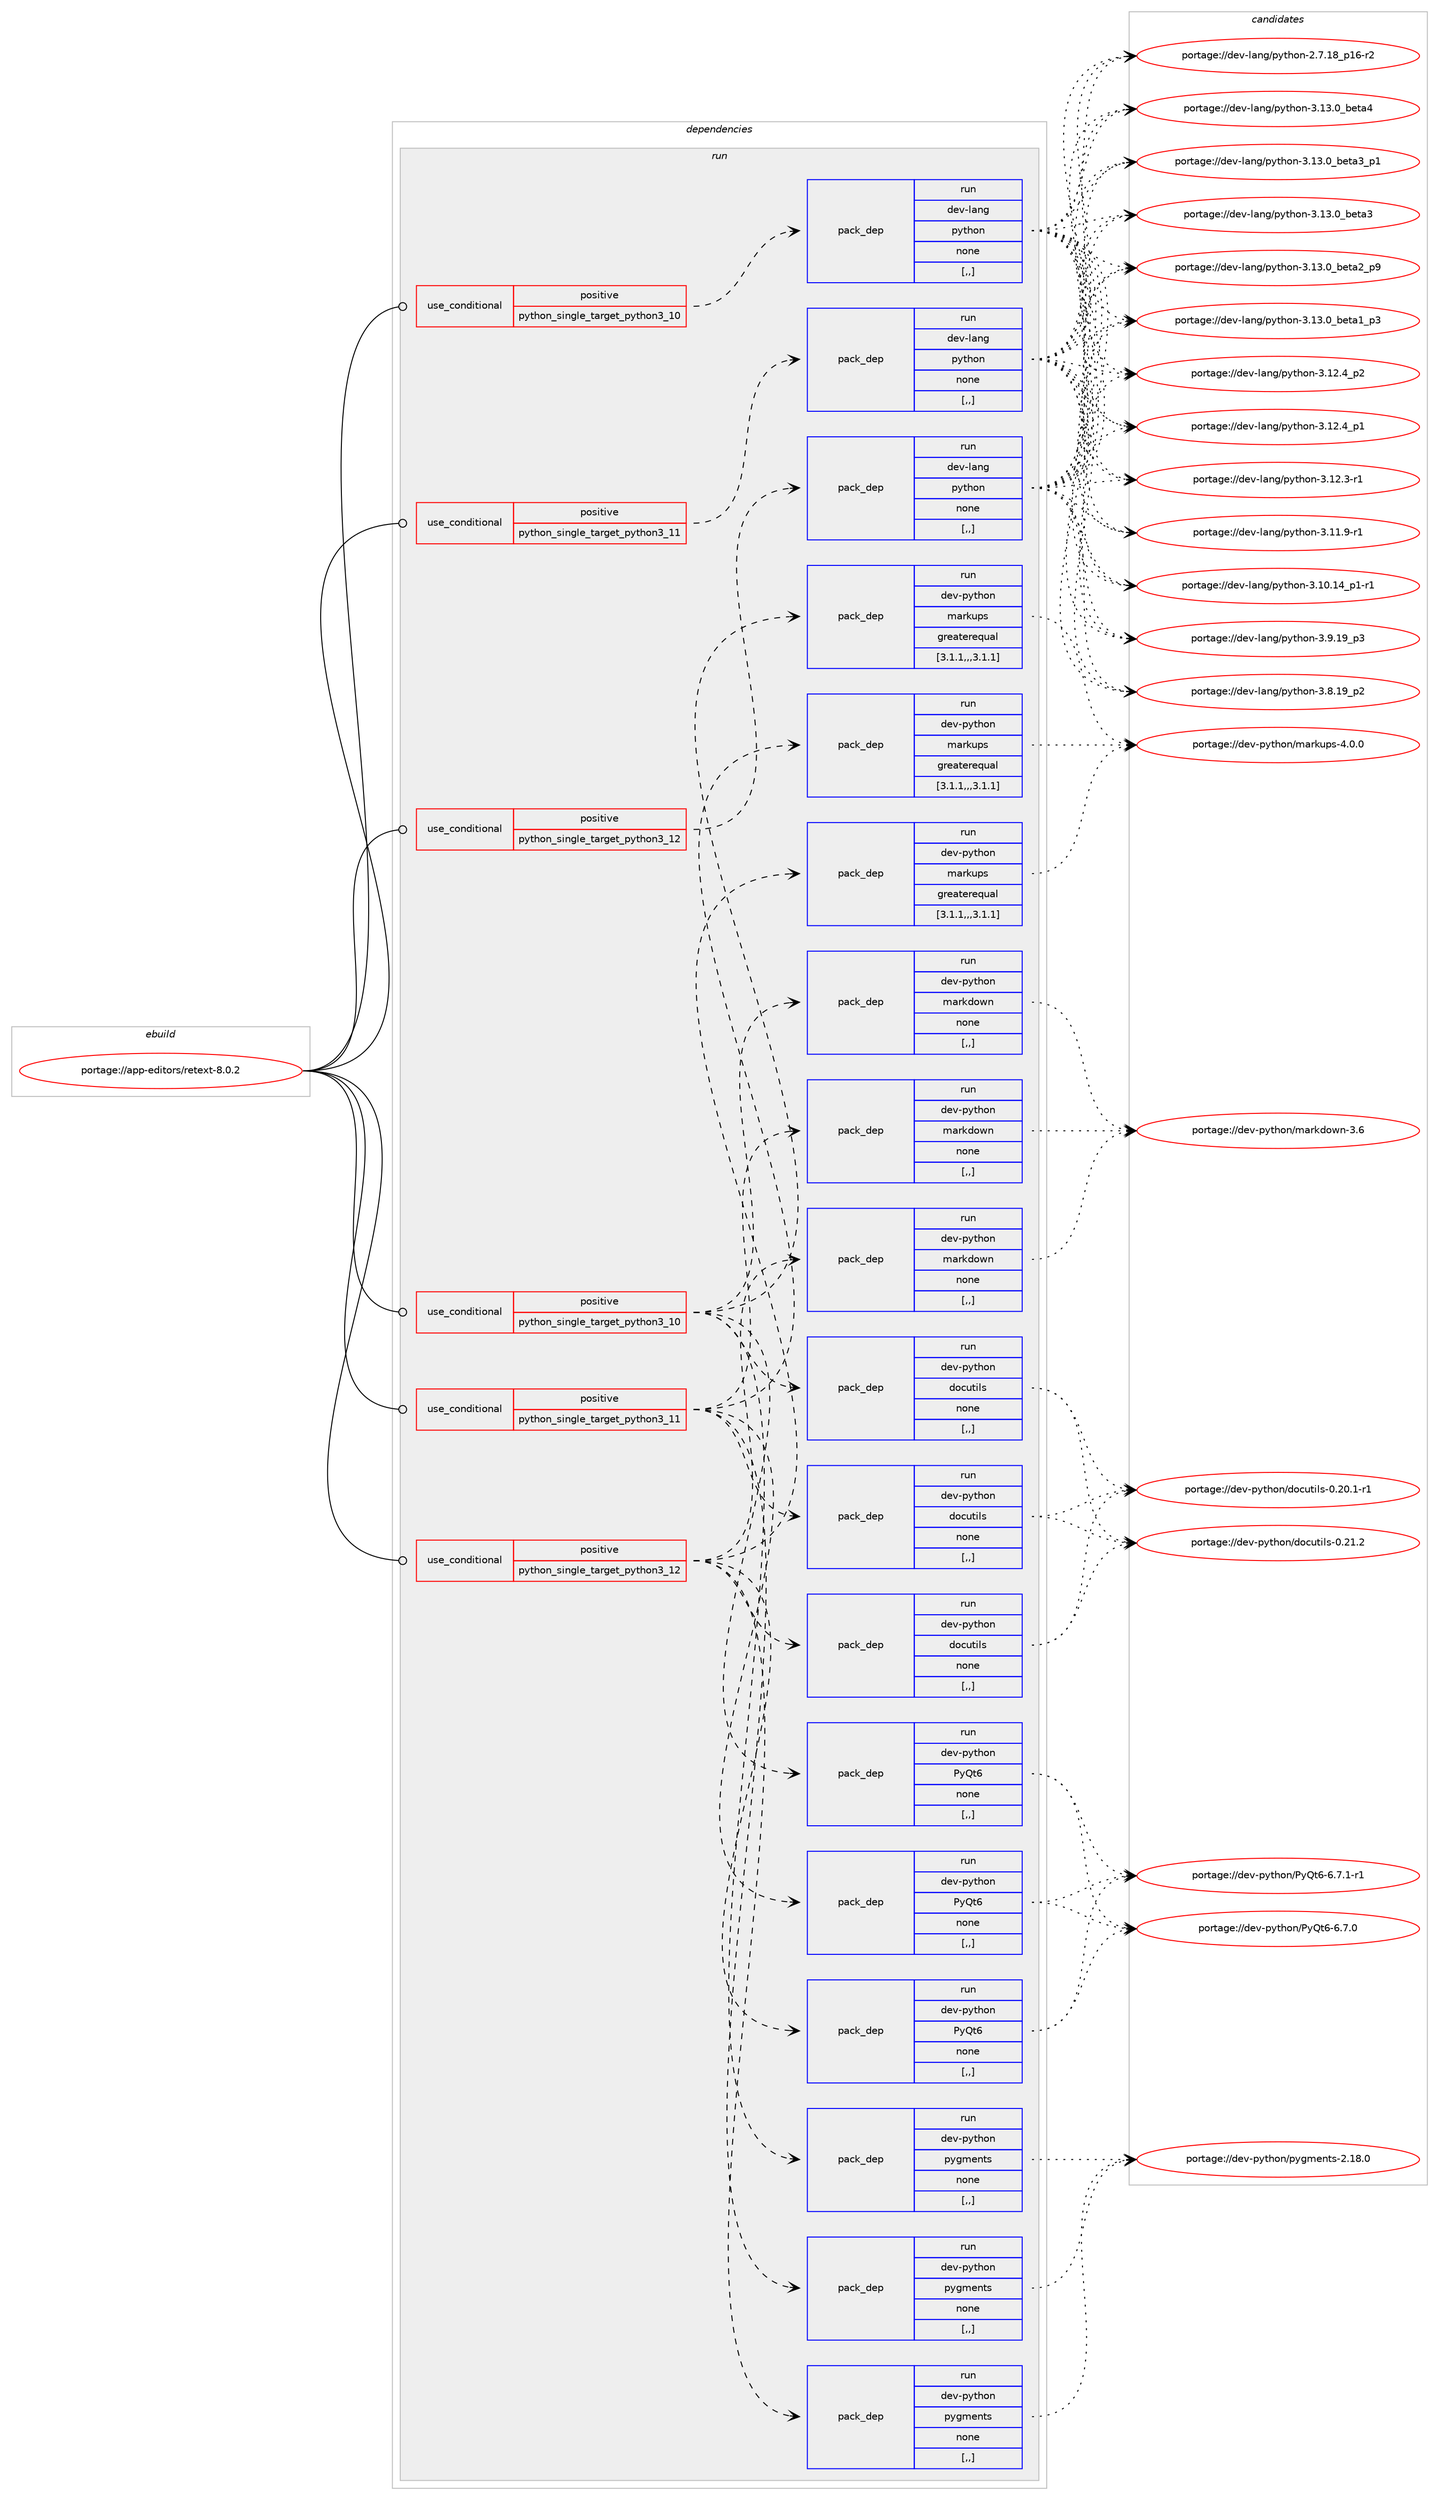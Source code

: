 digraph prolog {

# *************
# Graph options
# *************

newrank=true;
concentrate=true;
compound=true;
graph [rankdir=LR,fontname=Helvetica,fontsize=10,ranksep=1.5];#, ranksep=2.5, nodesep=0.2];
edge  [arrowhead=vee];
node  [fontname=Helvetica,fontsize=10];

# **********
# The ebuild
# **********

subgraph cluster_leftcol {
color=gray;
label=<<i>ebuild</i>>;
id [label="portage://app-editors/retext-8.0.2", color=red, width=4, href="../app-editors/retext-8.0.2.svg"];
}

# ****************
# The dependencies
# ****************

subgraph cluster_midcol {
color=gray;
label=<<i>dependencies</i>>;
subgraph cluster_compile {
fillcolor="#eeeeee";
style=filled;
label=<<i>compile</i>>;
}
subgraph cluster_compileandrun {
fillcolor="#eeeeee";
style=filled;
label=<<i>compile and run</i>>;
}
subgraph cluster_run {
fillcolor="#eeeeee";
style=filled;
label=<<i>run</i>>;
subgraph cond5631 {
dependency20612 [label=<<TABLE BORDER="0" CELLBORDER="1" CELLSPACING="0" CELLPADDING="4"><TR><TD ROWSPAN="3" CELLPADDING="10">use_conditional</TD></TR><TR><TD>positive</TD></TR><TR><TD>python_single_target_python3_10</TD></TR></TABLE>>, shape=none, color=red];
subgraph pack14854 {
dependency20613 [label=<<TABLE BORDER="0" CELLBORDER="1" CELLSPACING="0" CELLPADDING="4" WIDTH="220"><TR><TD ROWSPAN="6" CELLPADDING="30">pack_dep</TD></TR><TR><TD WIDTH="110">run</TD></TR><TR><TD>dev-lang</TD></TR><TR><TD>python</TD></TR><TR><TD>none</TD></TR><TR><TD>[,,]</TD></TR></TABLE>>, shape=none, color=blue];
}
dependency20612:e -> dependency20613:w [weight=20,style="dashed",arrowhead="vee"];
}
id:e -> dependency20612:w [weight=20,style="solid",arrowhead="odot"];
subgraph cond5632 {
dependency20614 [label=<<TABLE BORDER="0" CELLBORDER="1" CELLSPACING="0" CELLPADDING="4"><TR><TD ROWSPAN="3" CELLPADDING="10">use_conditional</TD></TR><TR><TD>positive</TD></TR><TR><TD>python_single_target_python3_10</TD></TR></TABLE>>, shape=none, color=red];
subgraph pack14855 {
dependency20615 [label=<<TABLE BORDER="0" CELLBORDER="1" CELLSPACING="0" CELLPADDING="4" WIDTH="220"><TR><TD ROWSPAN="6" CELLPADDING="30">pack_dep</TD></TR><TR><TD WIDTH="110">run</TD></TR><TR><TD>dev-python</TD></TR><TR><TD>docutils</TD></TR><TR><TD>none</TD></TR><TR><TD>[,,]</TD></TR></TABLE>>, shape=none, color=blue];
}
dependency20614:e -> dependency20615:w [weight=20,style="dashed",arrowhead="vee"];
subgraph pack14856 {
dependency20616 [label=<<TABLE BORDER="0" CELLBORDER="1" CELLSPACING="0" CELLPADDING="4" WIDTH="220"><TR><TD ROWSPAN="6" CELLPADDING="30">pack_dep</TD></TR><TR><TD WIDTH="110">run</TD></TR><TR><TD>dev-python</TD></TR><TR><TD>markdown</TD></TR><TR><TD>none</TD></TR><TR><TD>[,,]</TD></TR></TABLE>>, shape=none, color=blue];
}
dependency20614:e -> dependency20616:w [weight=20,style="dashed",arrowhead="vee"];
subgraph pack14857 {
dependency20617 [label=<<TABLE BORDER="0" CELLBORDER="1" CELLSPACING="0" CELLPADDING="4" WIDTH="220"><TR><TD ROWSPAN="6" CELLPADDING="30">pack_dep</TD></TR><TR><TD WIDTH="110">run</TD></TR><TR><TD>dev-python</TD></TR><TR><TD>markups</TD></TR><TR><TD>greaterequal</TD></TR><TR><TD>[3.1.1,,,3.1.1]</TD></TR></TABLE>>, shape=none, color=blue];
}
dependency20614:e -> dependency20617:w [weight=20,style="dashed",arrowhead="vee"];
subgraph pack14858 {
dependency20618 [label=<<TABLE BORDER="0" CELLBORDER="1" CELLSPACING="0" CELLPADDING="4" WIDTH="220"><TR><TD ROWSPAN="6" CELLPADDING="30">pack_dep</TD></TR><TR><TD WIDTH="110">run</TD></TR><TR><TD>dev-python</TD></TR><TR><TD>pygments</TD></TR><TR><TD>none</TD></TR><TR><TD>[,,]</TD></TR></TABLE>>, shape=none, color=blue];
}
dependency20614:e -> dependency20618:w [weight=20,style="dashed",arrowhead="vee"];
subgraph pack14859 {
dependency20619 [label=<<TABLE BORDER="0" CELLBORDER="1" CELLSPACING="0" CELLPADDING="4" WIDTH="220"><TR><TD ROWSPAN="6" CELLPADDING="30">pack_dep</TD></TR><TR><TD WIDTH="110">run</TD></TR><TR><TD>dev-python</TD></TR><TR><TD>PyQt6</TD></TR><TR><TD>none</TD></TR><TR><TD>[,,]</TD></TR></TABLE>>, shape=none, color=blue];
}
dependency20614:e -> dependency20619:w [weight=20,style="dashed",arrowhead="vee"];
}
id:e -> dependency20614:w [weight=20,style="solid",arrowhead="odot"];
subgraph cond5633 {
dependency20620 [label=<<TABLE BORDER="0" CELLBORDER="1" CELLSPACING="0" CELLPADDING="4"><TR><TD ROWSPAN="3" CELLPADDING="10">use_conditional</TD></TR><TR><TD>positive</TD></TR><TR><TD>python_single_target_python3_11</TD></TR></TABLE>>, shape=none, color=red];
subgraph pack14860 {
dependency20621 [label=<<TABLE BORDER="0" CELLBORDER="1" CELLSPACING="0" CELLPADDING="4" WIDTH="220"><TR><TD ROWSPAN="6" CELLPADDING="30">pack_dep</TD></TR><TR><TD WIDTH="110">run</TD></TR><TR><TD>dev-lang</TD></TR><TR><TD>python</TD></TR><TR><TD>none</TD></TR><TR><TD>[,,]</TD></TR></TABLE>>, shape=none, color=blue];
}
dependency20620:e -> dependency20621:w [weight=20,style="dashed",arrowhead="vee"];
}
id:e -> dependency20620:w [weight=20,style="solid",arrowhead="odot"];
subgraph cond5634 {
dependency20622 [label=<<TABLE BORDER="0" CELLBORDER="1" CELLSPACING="0" CELLPADDING="4"><TR><TD ROWSPAN="3" CELLPADDING="10">use_conditional</TD></TR><TR><TD>positive</TD></TR><TR><TD>python_single_target_python3_11</TD></TR></TABLE>>, shape=none, color=red];
subgraph pack14861 {
dependency20623 [label=<<TABLE BORDER="0" CELLBORDER="1" CELLSPACING="0" CELLPADDING="4" WIDTH="220"><TR><TD ROWSPAN="6" CELLPADDING="30">pack_dep</TD></TR><TR><TD WIDTH="110">run</TD></TR><TR><TD>dev-python</TD></TR><TR><TD>docutils</TD></TR><TR><TD>none</TD></TR><TR><TD>[,,]</TD></TR></TABLE>>, shape=none, color=blue];
}
dependency20622:e -> dependency20623:w [weight=20,style="dashed",arrowhead="vee"];
subgraph pack14862 {
dependency20624 [label=<<TABLE BORDER="0" CELLBORDER="1" CELLSPACING="0" CELLPADDING="4" WIDTH="220"><TR><TD ROWSPAN="6" CELLPADDING="30">pack_dep</TD></TR><TR><TD WIDTH="110">run</TD></TR><TR><TD>dev-python</TD></TR><TR><TD>markdown</TD></TR><TR><TD>none</TD></TR><TR><TD>[,,]</TD></TR></TABLE>>, shape=none, color=blue];
}
dependency20622:e -> dependency20624:w [weight=20,style="dashed",arrowhead="vee"];
subgraph pack14863 {
dependency20625 [label=<<TABLE BORDER="0" CELLBORDER="1" CELLSPACING="0" CELLPADDING="4" WIDTH="220"><TR><TD ROWSPAN="6" CELLPADDING="30">pack_dep</TD></TR><TR><TD WIDTH="110">run</TD></TR><TR><TD>dev-python</TD></TR><TR><TD>markups</TD></TR><TR><TD>greaterequal</TD></TR><TR><TD>[3.1.1,,,3.1.1]</TD></TR></TABLE>>, shape=none, color=blue];
}
dependency20622:e -> dependency20625:w [weight=20,style="dashed",arrowhead="vee"];
subgraph pack14864 {
dependency20626 [label=<<TABLE BORDER="0" CELLBORDER="1" CELLSPACING="0" CELLPADDING="4" WIDTH="220"><TR><TD ROWSPAN="6" CELLPADDING="30">pack_dep</TD></TR><TR><TD WIDTH="110">run</TD></TR><TR><TD>dev-python</TD></TR><TR><TD>pygments</TD></TR><TR><TD>none</TD></TR><TR><TD>[,,]</TD></TR></TABLE>>, shape=none, color=blue];
}
dependency20622:e -> dependency20626:w [weight=20,style="dashed",arrowhead="vee"];
subgraph pack14865 {
dependency20627 [label=<<TABLE BORDER="0" CELLBORDER="1" CELLSPACING="0" CELLPADDING="4" WIDTH="220"><TR><TD ROWSPAN="6" CELLPADDING="30">pack_dep</TD></TR><TR><TD WIDTH="110">run</TD></TR><TR><TD>dev-python</TD></TR><TR><TD>PyQt6</TD></TR><TR><TD>none</TD></TR><TR><TD>[,,]</TD></TR></TABLE>>, shape=none, color=blue];
}
dependency20622:e -> dependency20627:w [weight=20,style="dashed",arrowhead="vee"];
}
id:e -> dependency20622:w [weight=20,style="solid",arrowhead="odot"];
subgraph cond5635 {
dependency20628 [label=<<TABLE BORDER="0" CELLBORDER="1" CELLSPACING="0" CELLPADDING="4"><TR><TD ROWSPAN="3" CELLPADDING="10">use_conditional</TD></TR><TR><TD>positive</TD></TR><TR><TD>python_single_target_python3_12</TD></TR></TABLE>>, shape=none, color=red];
subgraph pack14866 {
dependency20629 [label=<<TABLE BORDER="0" CELLBORDER="1" CELLSPACING="0" CELLPADDING="4" WIDTH="220"><TR><TD ROWSPAN="6" CELLPADDING="30">pack_dep</TD></TR><TR><TD WIDTH="110">run</TD></TR><TR><TD>dev-lang</TD></TR><TR><TD>python</TD></TR><TR><TD>none</TD></TR><TR><TD>[,,]</TD></TR></TABLE>>, shape=none, color=blue];
}
dependency20628:e -> dependency20629:w [weight=20,style="dashed",arrowhead="vee"];
}
id:e -> dependency20628:w [weight=20,style="solid",arrowhead="odot"];
subgraph cond5636 {
dependency20630 [label=<<TABLE BORDER="0" CELLBORDER="1" CELLSPACING="0" CELLPADDING="4"><TR><TD ROWSPAN="3" CELLPADDING="10">use_conditional</TD></TR><TR><TD>positive</TD></TR><TR><TD>python_single_target_python3_12</TD></TR></TABLE>>, shape=none, color=red];
subgraph pack14867 {
dependency20631 [label=<<TABLE BORDER="0" CELLBORDER="1" CELLSPACING="0" CELLPADDING="4" WIDTH="220"><TR><TD ROWSPAN="6" CELLPADDING="30">pack_dep</TD></TR><TR><TD WIDTH="110">run</TD></TR><TR><TD>dev-python</TD></TR><TR><TD>docutils</TD></TR><TR><TD>none</TD></TR><TR><TD>[,,]</TD></TR></TABLE>>, shape=none, color=blue];
}
dependency20630:e -> dependency20631:w [weight=20,style="dashed",arrowhead="vee"];
subgraph pack14868 {
dependency20632 [label=<<TABLE BORDER="0" CELLBORDER="1" CELLSPACING="0" CELLPADDING="4" WIDTH="220"><TR><TD ROWSPAN="6" CELLPADDING="30">pack_dep</TD></TR><TR><TD WIDTH="110">run</TD></TR><TR><TD>dev-python</TD></TR><TR><TD>markdown</TD></TR><TR><TD>none</TD></TR><TR><TD>[,,]</TD></TR></TABLE>>, shape=none, color=blue];
}
dependency20630:e -> dependency20632:w [weight=20,style="dashed",arrowhead="vee"];
subgraph pack14869 {
dependency20633 [label=<<TABLE BORDER="0" CELLBORDER="1" CELLSPACING="0" CELLPADDING="4" WIDTH="220"><TR><TD ROWSPAN="6" CELLPADDING="30">pack_dep</TD></TR><TR><TD WIDTH="110">run</TD></TR><TR><TD>dev-python</TD></TR><TR><TD>markups</TD></TR><TR><TD>greaterequal</TD></TR><TR><TD>[3.1.1,,,3.1.1]</TD></TR></TABLE>>, shape=none, color=blue];
}
dependency20630:e -> dependency20633:w [weight=20,style="dashed",arrowhead="vee"];
subgraph pack14870 {
dependency20634 [label=<<TABLE BORDER="0" CELLBORDER="1" CELLSPACING="0" CELLPADDING="4" WIDTH="220"><TR><TD ROWSPAN="6" CELLPADDING="30">pack_dep</TD></TR><TR><TD WIDTH="110">run</TD></TR><TR><TD>dev-python</TD></TR><TR><TD>pygments</TD></TR><TR><TD>none</TD></TR><TR><TD>[,,]</TD></TR></TABLE>>, shape=none, color=blue];
}
dependency20630:e -> dependency20634:w [weight=20,style="dashed",arrowhead="vee"];
subgraph pack14871 {
dependency20635 [label=<<TABLE BORDER="0" CELLBORDER="1" CELLSPACING="0" CELLPADDING="4" WIDTH="220"><TR><TD ROWSPAN="6" CELLPADDING="30">pack_dep</TD></TR><TR><TD WIDTH="110">run</TD></TR><TR><TD>dev-python</TD></TR><TR><TD>PyQt6</TD></TR><TR><TD>none</TD></TR><TR><TD>[,,]</TD></TR></TABLE>>, shape=none, color=blue];
}
dependency20630:e -> dependency20635:w [weight=20,style="dashed",arrowhead="vee"];
}
id:e -> dependency20630:w [weight=20,style="solid",arrowhead="odot"];
}
}

# **************
# The candidates
# **************

subgraph cluster_choices {
rank=same;
color=gray;
label=<<i>candidates</i>>;

subgraph choice14854 {
color=black;
nodesep=1;
choice1001011184510897110103471121211161041111104551464951464895981011169752 [label="portage://dev-lang/python-3.13.0_beta4", color=red, width=4,href="../dev-lang/python-3.13.0_beta4.svg"];
choice10010111845108971101034711212111610411111045514649514648959810111697519511249 [label="portage://dev-lang/python-3.13.0_beta3_p1", color=red, width=4,href="../dev-lang/python-3.13.0_beta3_p1.svg"];
choice1001011184510897110103471121211161041111104551464951464895981011169751 [label="portage://dev-lang/python-3.13.0_beta3", color=red, width=4,href="../dev-lang/python-3.13.0_beta3.svg"];
choice10010111845108971101034711212111610411111045514649514648959810111697509511257 [label="portage://dev-lang/python-3.13.0_beta2_p9", color=red, width=4,href="../dev-lang/python-3.13.0_beta2_p9.svg"];
choice10010111845108971101034711212111610411111045514649514648959810111697499511251 [label="portage://dev-lang/python-3.13.0_beta1_p3", color=red, width=4,href="../dev-lang/python-3.13.0_beta1_p3.svg"];
choice100101118451089711010347112121116104111110455146495046529511250 [label="portage://dev-lang/python-3.12.4_p2", color=red, width=4,href="../dev-lang/python-3.12.4_p2.svg"];
choice100101118451089711010347112121116104111110455146495046529511249 [label="portage://dev-lang/python-3.12.4_p1", color=red, width=4,href="../dev-lang/python-3.12.4_p1.svg"];
choice100101118451089711010347112121116104111110455146495046514511449 [label="portage://dev-lang/python-3.12.3-r1", color=red, width=4,href="../dev-lang/python-3.12.3-r1.svg"];
choice100101118451089711010347112121116104111110455146494946574511449 [label="portage://dev-lang/python-3.11.9-r1", color=red, width=4,href="../dev-lang/python-3.11.9-r1.svg"];
choice100101118451089711010347112121116104111110455146494846495295112494511449 [label="portage://dev-lang/python-3.10.14_p1-r1", color=red, width=4,href="../dev-lang/python-3.10.14_p1-r1.svg"];
choice100101118451089711010347112121116104111110455146574649579511251 [label="portage://dev-lang/python-3.9.19_p3", color=red, width=4,href="../dev-lang/python-3.9.19_p3.svg"];
choice100101118451089711010347112121116104111110455146564649579511250 [label="portage://dev-lang/python-3.8.19_p2", color=red, width=4,href="../dev-lang/python-3.8.19_p2.svg"];
choice100101118451089711010347112121116104111110455046554649569511249544511450 [label="portage://dev-lang/python-2.7.18_p16-r2", color=red, width=4,href="../dev-lang/python-2.7.18_p16-r2.svg"];
dependency20613:e -> choice1001011184510897110103471121211161041111104551464951464895981011169752:w [style=dotted,weight="100"];
dependency20613:e -> choice10010111845108971101034711212111610411111045514649514648959810111697519511249:w [style=dotted,weight="100"];
dependency20613:e -> choice1001011184510897110103471121211161041111104551464951464895981011169751:w [style=dotted,weight="100"];
dependency20613:e -> choice10010111845108971101034711212111610411111045514649514648959810111697509511257:w [style=dotted,weight="100"];
dependency20613:e -> choice10010111845108971101034711212111610411111045514649514648959810111697499511251:w [style=dotted,weight="100"];
dependency20613:e -> choice100101118451089711010347112121116104111110455146495046529511250:w [style=dotted,weight="100"];
dependency20613:e -> choice100101118451089711010347112121116104111110455146495046529511249:w [style=dotted,weight="100"];
dependency20613:e -> choice100101118451089711010347112121116104111110455146495046514511449:w [style=dotted,weight="100"];
dependency20613:e -> choice100101118451089711010347112121116104111110455146494946574511449:w [style=dotted,weight="100"];
dependency20613:e -> choice100101118451089711010347112121116104111110455146494846495295112494511449:w [style=dotted,weight="100"];
dependency20613:e -> choice100101118451089711010347112121116104111110455146574649579511251:w [style=dotted,weight="100"];
dependency20613:e -> choice100101118451089711010347112121116104111110455146564649579511250:w [style=dotted,weight="100"];
dependency20613:e -> choice100101118451089711010347112121116104111110455046554649569511249544511450:w [style=dotted,weight="100"];
}
subgraph choice14855 {
color=black;
nodesep=1;
choice10010111845112121116104111110471001119911711610510811545484650494650 [label="portage://dev-python/docutils-0.21.2", color=red, width=4,href="../dev-python/docutils-0.21.2.svg"];
choice100101118451121211161041111104710011199117116105108115454846504846494511449 [label="portage://dev-python/docutils-0.20.1-r1", color=red, width=4,href="../dev-python/docutils-0.20.1-r1.svg"];
dependency20615:e -> choice10010111845112121116104111110471001119911711610510811545484650494650:w [style=dotted,weight="100"];
dependency20615:e -> choice100101118451121211161041111104710011199117116105108115454846504846494511449:w [style=dotted,weight="100"];
}
subgraph choice14856 {
color=black;
nodesep=1;
choice10010111845112121116104111110471099711410710011111911045514654 [label="portage://dev-python/markdown-3.6", color=red, width=4,href="../dev-python/markdown-3.6.svg"];
dependency20616:e -> choice10010111845112121116104111110471099711410710011111911045514654:w [style=dotted,weight="100"];
}
subgraph choice14857 {
color=black;
nodesep=1;
choice100101118451121211161041111104710997114107117112115455246484648 [label="portage://dev-python/markups-4.0.0", color=red, width=4,href="../dev-python/markups-4.0.0.svg"];
dependency20617:e -> choice100101118451121211161041111104710997114107117112115455246484648:w [style=dotted,weight="100"];
}
subgraph choice14858 {
color=black;
nodesep=1;
choice100101118451121211161041111104711212110310910111011611545504649564648 [label="portage://dev-python/pygments-2.18.0", color=red, width=4,href="../dev-python/pygments-2.18.0.svg"];
dependency20618:e -> choice100101118451121211161041111104711212110310910111011611545504649564648:w [style=dotted,weight="100"];
}
subgraph choice14859 {
color=black;
nodesep=1;
choice10010111845112121116104111110478012181116544554465546494511449 [label="portage://dev-python/PyQt6-6.7.1-r1", color=red, width=4,href="../dev-python/PyQt6-6.7.1-r1.svg"];
choice1001011184511212111610411111047801218111654455446554648 [label="portage://dev-python/PyQt6-6.7.0", color=red, width=4,href="../dev-python/PyQt6-6.7.0.svg"];
dependency20619:e -> choice10010111845112121116104111110478012181116544554465546494511449:w [style=dotted,weight="100"];
dependency20619:e -> choice1001011184511212111610411111047801218111654455446554648:w [style=dotted,weight="100"];
}
subgraph choice14860 {
color=black;
nodesep=1;
choice1001011184510897110103471121211161041111104551464951464895981011169752 [label="portage://dev-lang/python-3.13.0_beta4", color=red, width=4,href="../dev-lang/python-3.13.0_beta4.svg"];
choice10010111845108971101034711212111610411111045514649514648959810111697519511249 [label="portage://dev-lang/python-3.13.0_beta3_p1", color=red, width=4,href="../dev-lang/python-3.13.0_beta3_p1.svg"];
choice1001011184510897110103471121211161041111104551464951464895981011169751 [label="portage://dev-lang/python-3.13.0_beta3", color=red, width=4,href="../dev-lang/python-3.13.0_beta3.svg"];
choice10010111845108971101034711212111610411111045514649514648959810111697509511257 [label="portage://dev-lang/python-3.13.0_beta2_p9", color=red, width=4,href="../dev-lang/python-3.13.0_beta2_p9.svg"];
choice10010111845108971101034711212111610411111045514649514648959810111697499511251 [label="portage://dev-lang/python-3.13.0_beta1_p3", color=red, width=4,href="../dev-lang/python-3.13.0_beta1_p3.svg"];
choice100101118451089711010347112121116104111110455146495046529511250 [label="portage://dev-lang/python-3.12.4_p2", color=red, width=4,href="../dev-lang/python-3.12.4_p2.svg"];
choice100101118451089711010347112121116104111110455146495046529511249 [label="portage://dev-lang/python-3.12.4_p1", color=red, width=4,href="../dev-lang/python-3.12.4_p1.svg"];
choice100101118451089711010347112121116104111110455146495046514511449 [label="portage://dev-lang/python-3.12.3-r1", color=red, width=4,href="../dev-lang/python-3.12.3-r1.svg"];
choice100101118451089711010347112121116104111110455146494946574511449 [label="portage://dev-lang/python-3.11.9-r1", color=red, width=4,href="../dev-lang/python-3.11.9-r1.svg"];
choice100101118451089711010347112121116104111110455146494846495295112494511449 [label="portage://dev-lang/python-3.10.14_p1-r1", color=red, width=4,href="../dev-lang/python-3.10.14_p1-r1.svg"];
choice100101118451089711010347112121116104111110455146574649579511251 [label="portage://dev-lang/python-3.9.19_p3", color=red, width=4,href="../dev-lang/python-3.9.19_p3.svg"];
choice100101118451089711010347112121116104111110455146564649579511250 [label="portage://dev-lang/python-3.8.19_p2", color=red, width=4,href="../dev-lang/python-3.8.19_p2.svg"];
choice100101118451089711010347112121116104111110455046554649569511249544511450 [label="portage://dev-lang/python-2.7.18_p16-r2", color=red, width=4,href="../dev-lang/python-2.7.18_p16-r2.svg"];
dependency20621:e -> choice1001011184510897110103471121211161041111104551464951464895981011169752:w [style=dotted,weight="100"];
dependency20621:e -> choice10010111845108971101034711212111610411111045514649514648959810111697519511249:w [style=dotted,weight="100"];
dependency20621:e -> choice1001011184510897110103471121211161041111104551464951464895981011169751:w [style=dotted,weight="100"];
dependency20621:e -> choice10010111845108971101034711212111610411111045514649514648959810111697509511257:w [style=dotted,weight="100"];
dependency20621:e -> choice10010111845108971101034711212111610411111045514649514648959810111697499511251:w [style=dotted,weight="100"];
dependency20621:e -> choice100101118451089711010347112121116104111110455146495046529511250:w [style=dotted,weight="100"];
dependency20621:e -> choice100101118451089711010347112121116104111110455146495046529511249:w [style=dotted,weight="100"];
dependency20621:e -> choice100101118451089711010347112121116104111110455146495046514511449:w [style=dotted,weight="100"];
dependency20621:e -> choice100101118451089711010347112121116104111110455146494946574511449:w [style=dotted,weight="100"];
dependency20621:e -> choice100101118451089711010347112121116104111110455146494846495295112494511449:w [style=dotted,weight="100"];
dependency20621:e -> choice100101118451089711010347112121116104111110455146574649579511251:w [style=dotted,weight="100"];
dependency20621:e -> choice100101118451089711010347112121116104111110455146564649579511250:w [style=dotted,weight="100"];
dependency20621:e -> choice100101118451089711010347112121116104111110455046554649569511249544511450:w [style=dotted,weight="100"];
}
subgraph choice14861 {
color=black;
nodesep=1;
choice10010111845112121116104111110471001119911711610510811545484650494650 [label="portage://dev-python/docutils-0.21.2", color=red, width=4,href="../dev-python/docutils-0.21.2.svg"];
choice100101118451121211161041111104710011199117116105108115454846504846494511449 [label="portage://dev-python/docutils-0.20.1-r1", color=red, width=4,href="../dev-python/docutils-0.20.1-r1.svg"];
dependency20623:e -> choice10010111845112121116104111110471001119911711610510811545484650494650:w [style=dotted,weight="100"];
dependency20623:e -> choice100101118451121211161041111104710011199117116105108115454846504846494511449:w [style=dotted,weight="100"];
}
subgraph choice14862 {
color=black;
nodesep=1;
choice10010111845112121116104111110471099711410710011111911045514654 [label="portage://dev-python/markdown-3.6", color=red, width=4,href="../dev-python/markdown-3.6.svg"];
dependency20624:e -> choice10010111845112121116104111110471099711410710011111911045514654:w [style=dotted,weight="100"];
}
subgraph choice14863 {
color=black;
nodesep=1;
choice100101118451121211161041111104710997114107117112115455246484648 [label="portage://dev-python/markups-4.0.0", color=red, width=4,href="../dev-python/markups-4.0.0.svg"];
dependency20625:e -> choice100101118451121211161041111104710997114107117112115455246484648:w [style=dotted,weight="100"];
}
subgraph choice14864 {
color=black;
nodesep=1;
choice100101118451121211161041111104711212110310910111011611545504649564648 [label="portage://dev-python/pygments-2.18.0", color=red, width=4,href="../dev-python/pygments-2.18.0.svg"];
dependency20626:e -> choice100101118451121211161041111104711212110310910111011611545504649564648:w [style=dotted,weight="100"];
}
subgraph choice14865 {
color=black;
nodesep=1;
choice10010111845112121116104111110478012181116544554465546494511449 [label="portage://dev-python/PyQt6-6.7.1-r1", color=red, width=4,href="../dev-python/PyQt6-6.7.1-r1.svg"];
choice1001011184511212111610411111047801218111654455446554648 [label="portage://dev-python/PyQt6-6.7.0", color=red, width=4,href="../dev-python/PyQt6-6.7.0.svg"];
dependency20627:e -> choice10010111845112121116104111110478012181116544554465546494511449:w [style=dotted,weight="100"];
dependency20627:e -> choice1001011184511212111610411111047801218111654455446554648:w [style=dotted,weight="100"];
}
subgraph choice14866 {
color=black;
nodesep=1;
choice1001011184510897110103471121211161041111104551464951464895981011169752 [label="portage://dev-lang/python-3.13.0_beta4", color=red, width=4,href="../dev-lang/python-3.13.0_beta4.svg"];
choice10010111845108971101034711212111610411111045514649514648959810111697519511249 [label="portage://dev-lang/python-3.13.0_beta3_p1", color=red, width=4,href="../dev-lang/python-3.13.0_beta3_p1.svg"];
choice1001011184510897110103471121211161041111104551464951464895981011169751 [label="portage://dev-lang/python-3.13.0_beta3", color=red, width=4,href="../dev-lang/python-3.13.0_beta3.svg"];
choice10010111845108971101034711212111610411111045514649514648959810111697509511257 [label="portage://dev-lang/python-3.13.0_beta2_p9", color=red, width=4,href="../dev-lang/python-3.13.0_beta2_p9.svg"];
choice10010111845108971101034711212111610411111045514649514648959810111697499511251 [label="portage://dev-lang/python-3.13.0_beta1_p3", color=red, width=4,href="../dev-lang/python-3.13.0_beta1_p3.svg"];
choice100101118451089711010347112121116104111110455146495046529511250 [label="portage://dev-lang/python-3.12.4_p2", color=red, width=4,href="../dev-lang/python-3.12.4_p2.svg"];
choice100101118451089711010347112121116104111110455146495046529511249 [label="portage://dev-lang/python-3.12.4_p1", color=red, width=4,href="../dev-lang/python-3.12.4_p1.svg"];
choice100101118451089711010347112121116104111110455146495046514511449 [label="portage://dev-lang/python-3.12.3-r1", color=red, width=4,href="../dev-lang/python-3.12.3-r1.svg"];
choice100101118451089711010347112121116104111110455146494946574511449 [label="portage://dev-lang/python-3.11.9-r1", color=red, width=4,href="../dev-lang/python-3.11.9-r1.svg"];
choice100101118451089711010347112121116104111110455146494846495295112494511449 [label="portage://dev-lang/python-3.10.14_p1-r1", color=red, width=4,href="../dev-lang/python-3.10.14_p1-r1.svg"];
choice100101118451089711010347112121116104111110455146574649579511251 [label="portage://dev-lang/python-3.9.19_p3", color=red, width=4,href="../dev-lang/python-3.9.19_p3.svg"];
choice100101118451089711010347112121116104111110455146564649579511250 [label="portage://dev-lang/python-3.8.19_p2", color=red, width=4,href="../dev-lang/python-3.8.19_p2.svg"];
choice100101118451089711010347112121116104111110455046554649569511249544511450 [label="portage://dev-lang/python-2.7.18_p16-r2", color=red, width=4,href="../dev-lang/python-2.7.18_p16-r2.svg"];
dependency20629:e -> choice1001011184510897110103471121211161041111104551464951464895981011169752:w [style=dotted,weight="100"];
dependency20629:e -> choice10010111845108971101034711212111610411111045514649514648959810111697519511249:w [style=dotted,weight="100"];
dependency20629:e -> choice1001011184510897110103471121211161041111104551464951464895981011169751:w [style=dotted,weight="100"];
dependency20629:e -> choice10010111845108971101034711212111610411111045514649514648959810111697509511257:w [style=dotted,weight="100"];
dependency20629:e -> choice10010111845108971101034711212111610411111045514649514648959810111697499511251:w [style=dotted,weight="100"];
dependency20629:e -> choice100101118451089711010347112121116104111110455146495046529511250:w [style=dotted,weight="100"];
dependency20629:e -> choice100101118451089711010347112121116104111110455146495046529511249:w [style=dotted,weight="100"];
dependency20629:e -> choice100101118451089711010347112121116104111110455146495046514511449:w [style=dotted,weight="100"];
dependency20629:e -> choice100101118451089711010347112121116104111110455146494946574511449:w [style=dotted,weight="100"];
dependency20629:e -> choice100101118451089711010347112121116104111110455146494846495295112494511449:w [style=dotted,weight="100"];
dependency20629:e -> choice100101118451089711010347112121116104111110455146574649579511251:w [style=dotted,weight="100"];
dependency20629:e -> choice100101118451089711010347112121116104111110455146564649579511250:w [style=dotted,weight="100"];
dependency20629:e -> choice100101118451089711010347112121116104111110455046554649569511249544511450:w [style=dotted,weight="100"];
}
subgraph choice14867 {
color=black;
nodesep=1;
choice10010111845112121116104111110471001119911711610510811545484650494650 [label="portage://dev-python/docutils-0.21.2", color=red, width=4,href="../dev-python/docutils-0.21.2.svg"];
choice100101118451121211161041111104710011199117116105108115454846504846494511449 [label="portage://dev-python/docutils-0.20.1-r1", color=red, width=4,href="../dev-python/docutils-0.20.1-r1.svg"];
dependency20631:e -> choice10010111845112121116104111110471001119911711610510811545484650494650:w [style=dotted,weight="100"];
dependency20631:e -> choice100101118451121211161041111104710011199117116105108115454846504846494511449:w [style=dotted,weight="100"];
}
subgraph choice14868 {
color=black;
nodesep=1;
choice10010111845112121116104111110471099711410710011111911045514654 [label="portage://dev-python/markdown-3.6", color=red, width=4,href="../dev-python/markdown-3.6.svg"];
dependency20632:e -> choice10010111845112121116104111110471099711410710011111911045514654:w [style=dotted,weight="100"];
}
subgraph choice14869 {
color=black;
nodesep=1;
choice100101118451121211161041111104710997114107117112115455246484648 [label="portage://dev-python/markups-4.0.0", color=red, width=4,href="../dev-python/markups-4.0.0.svg"];
dependency20633:e -> choice100101118451121211161041111104710997114107117112115455246484648:w [style=dotted,weight="100"];
}
subgraph choice14870 {
color=black;
nodesep=1;
choice100101118451121211161041111104711212110310910111011611545504649564648 [label="portage://dev-python/pygments-2.18.0", color=red, width=4,href="../dev-python/pygments-2.18.0.svg"];
dependency20634:e -> choice100101118451121211161041111104711212110310910111011611545504649564648:w [style=dotted,weight="100"];
}
subgraph choice14871 {
color=black;
nodesep=1;
choice10010111845112121116104111110478012181116544554465546494511449 [label="portage://dev-python/PyQt6-6.7.1-r1", color=red, width=4,href="../dev-python/PyQt6-6.7.1-r1.svg"];
choice1001011184511212111610411111047801218111654455446554648 [label="portage://dev-python/PyQt6-6.7.0", color=red, width=4,href="../dev-python/PyQt6-6.7.0.svg"];
dependency20635:e -> choice10010111845112121116104111110478012181116544554465546494511449:w [style=dotted,weight="100"];
dependency20635:e -> choice1001011184511212111610411111047801218111654455446554648:w [style=dotted,weight="100"];
}
}

}
